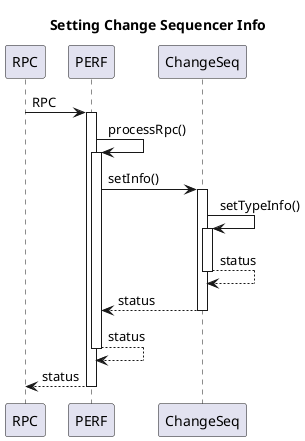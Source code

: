 @startuml
title Setting Change Sequencer Info
RPC -> PERF : RPC
activate PERF
    PERF -> PERF : processRpc()
    activate PERF
        PERF -> ChangeSeq : setInfo()
        activate ChangeSeq
            ChangeSeq -> ChangeSeq : setTypeInfo()
            activate ChangeSeq
                return status
            return status
        return status
    return status
@enduml
